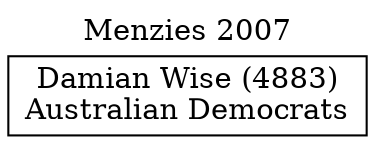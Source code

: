 // House preference flow
digraph "Damian Wise (4883)_Menzies_2007" {
	graph [label="Menzies 2007" labelloc=t mclimit=10]
	node [shape=box]
	"Damian Wise (4883)" [label="Damian Wise (4883)
Australian Democrats"]
}
